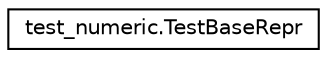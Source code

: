 digraph "Graphical Class Hierarchy"
{
 // LATEX_PDF_SIZE
  edge [fontname="Helvetica",fontsize="10",labelfontname="Helvetica",labelfontsize="10"];
  node [fontname="Helvetica",fontsize="10",shape=record];
  rankdir="LR";
  Node0 [label="test_numeric.TestBaseRepr",height=0.2,width=0.4,color="black", fillcolor="white", style="filled",URL="$classtest__numeric_1_1TestBaseRepr.html",tooltip=" "];
}
